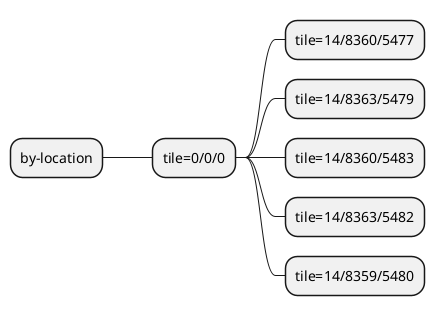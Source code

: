 @startmindmap
* by-location
** tile=0/0/0
*** tile=14/8360/5477
*** tile=14/8363/5479
*** tile=14/8360/5483
*** tile=14/8363/5482
*** tile=14/8359/5480
@endmindmap
